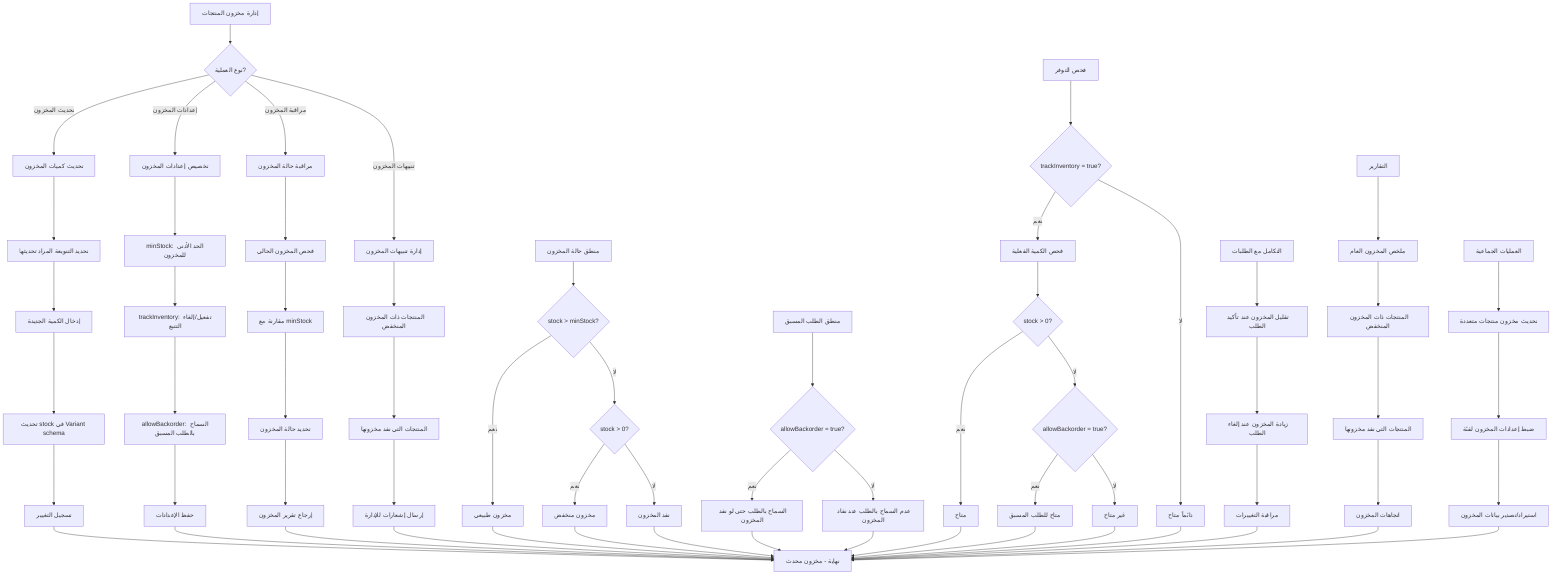 %% Product Inventory Management Flow
%% View at https://mermaid.live
flowchart TD
  A[إدارة مخزون المنتجات] --> B{نوع العملية?}
  B -->|تحديث المخزون| C[تحديث كميات المخزون]
  B -->|إعدادات المخزون| D[تخصيص إعدادات المخزون]
  B -->|مراقبة المخزون| E[مراقبة حالة المخزون]
  B -->|تنبيهات المخزون| F[إدارة تنبيهات المخزون]

  %% Update Stock
  C --> C1[تحديد التنويعة المراد تحديثها]
  C1 --> C2[إدخال الكمية الجديدة]
  C2 --> C3[تحديث stock في Variant schema]
  C3 --> C4[تسجيل التغيير]

  %% Inventory Settings
  D --> D1[minStock: الحد الأدنى للمخزون]
  D1 --> D2[trackInventory: تفعيل/إلغاء التتبع]
  D2 --> D3[allowBackorder: السماح بالطلب المسبق]
  D3 --> D4[حفظ الإعدادات]

  %% Monitor Inventory
  E --> E1[فحص المخزون الحالي]
  E1 --> E2[مقارنة مع minStock]
  E2 --> E3[تحديد حالة المخزون]
  E3 --> E4[إرجاع تقرير المخزون]

  %% Stock Alerts
  F --> F1[المنتجات ذات المخزون المنخفض]
  F1 --> F2[المنتجات التي نفد مخزونها]
  F2 --> F3[إرسال إشعارات للإدارة]

  %% Stock Status Logic
  G[منطق حالة المخزون] --> G1{stock > minStock?}
  G1 -->|نعم| G2[مخزون طبيعي]
  G1 -->|لا| G3{stock > 0?}
  G3 -->|نعم| G4[مخزون منخفض]
  G3 -->|لا| G5[نفد المخزون]

  %% Backorder Logic
  H[منطق الطلب المسبق] --> H1{allowBackorder = true?}
  H1 -->|نعم| H2[السماح بالطلب حتى لو نفد المخزون]
  H1 -->|لا| H3[عدم السماح بالطلب عند نفاد المخزون]

  %% Availability Check
  I[فحص التوفر] --> I1{trackInventory = true?}
  I1 -->|نعم| I2[فحص الكمية الفعلية]
  I1 -->|لا| I3[دائماً متاح]
  I2 --> I4{stock > 0?}
  I4 -->|نعم| I5[متاح]
  I4 -->|لا| I6{allowBackorder = true?}
  I6 -->|نعم| I7[متاح للطلب المسبق]
  I6 -->|لا| I8[غير متاح]

  %% Integration with Orders
  J[التكامل مع الطلبات] --> J1[تقليل المخزون عند تأكيد الطلب]
  J1 --> J2[زيادة المخزون عند إلغاء الطلب]
  J2 --> J3[مراقبة التغييرات]

  %% Reporting
  K[التقارير] --> K1[ملخص المخزون العام]
  K1 --> K2[المنتجات ذات المخزون المنخفض]
  K2 --> K3[المنتجات التي نفد مخزونها]
  K3 --> K4[اتجاهات المخزون]

  %% Bulk Operations
  L[العمليات الجماعية] --> L1[تحديث مخزون منتجات متعددة]
  L1 --> L2[ضبط إعدادات المخزون لفئة]
  L2 --> L3[استيراد/تصدير بيانات المخزون]

  %% End points
  C4 --> M[نهاية - مخزون محدث]
  D4 --> M
  E4 --> M
  F3 --> M
  G2 --> M
  G4 --> M
  G5 --> M
  H2 --> M
  H3 --> M
  I5 --> M
  I7 --> M
  I8 --> M
  I3 --> M
  J3 --> M
  K4 --> M
  L3 --> M
